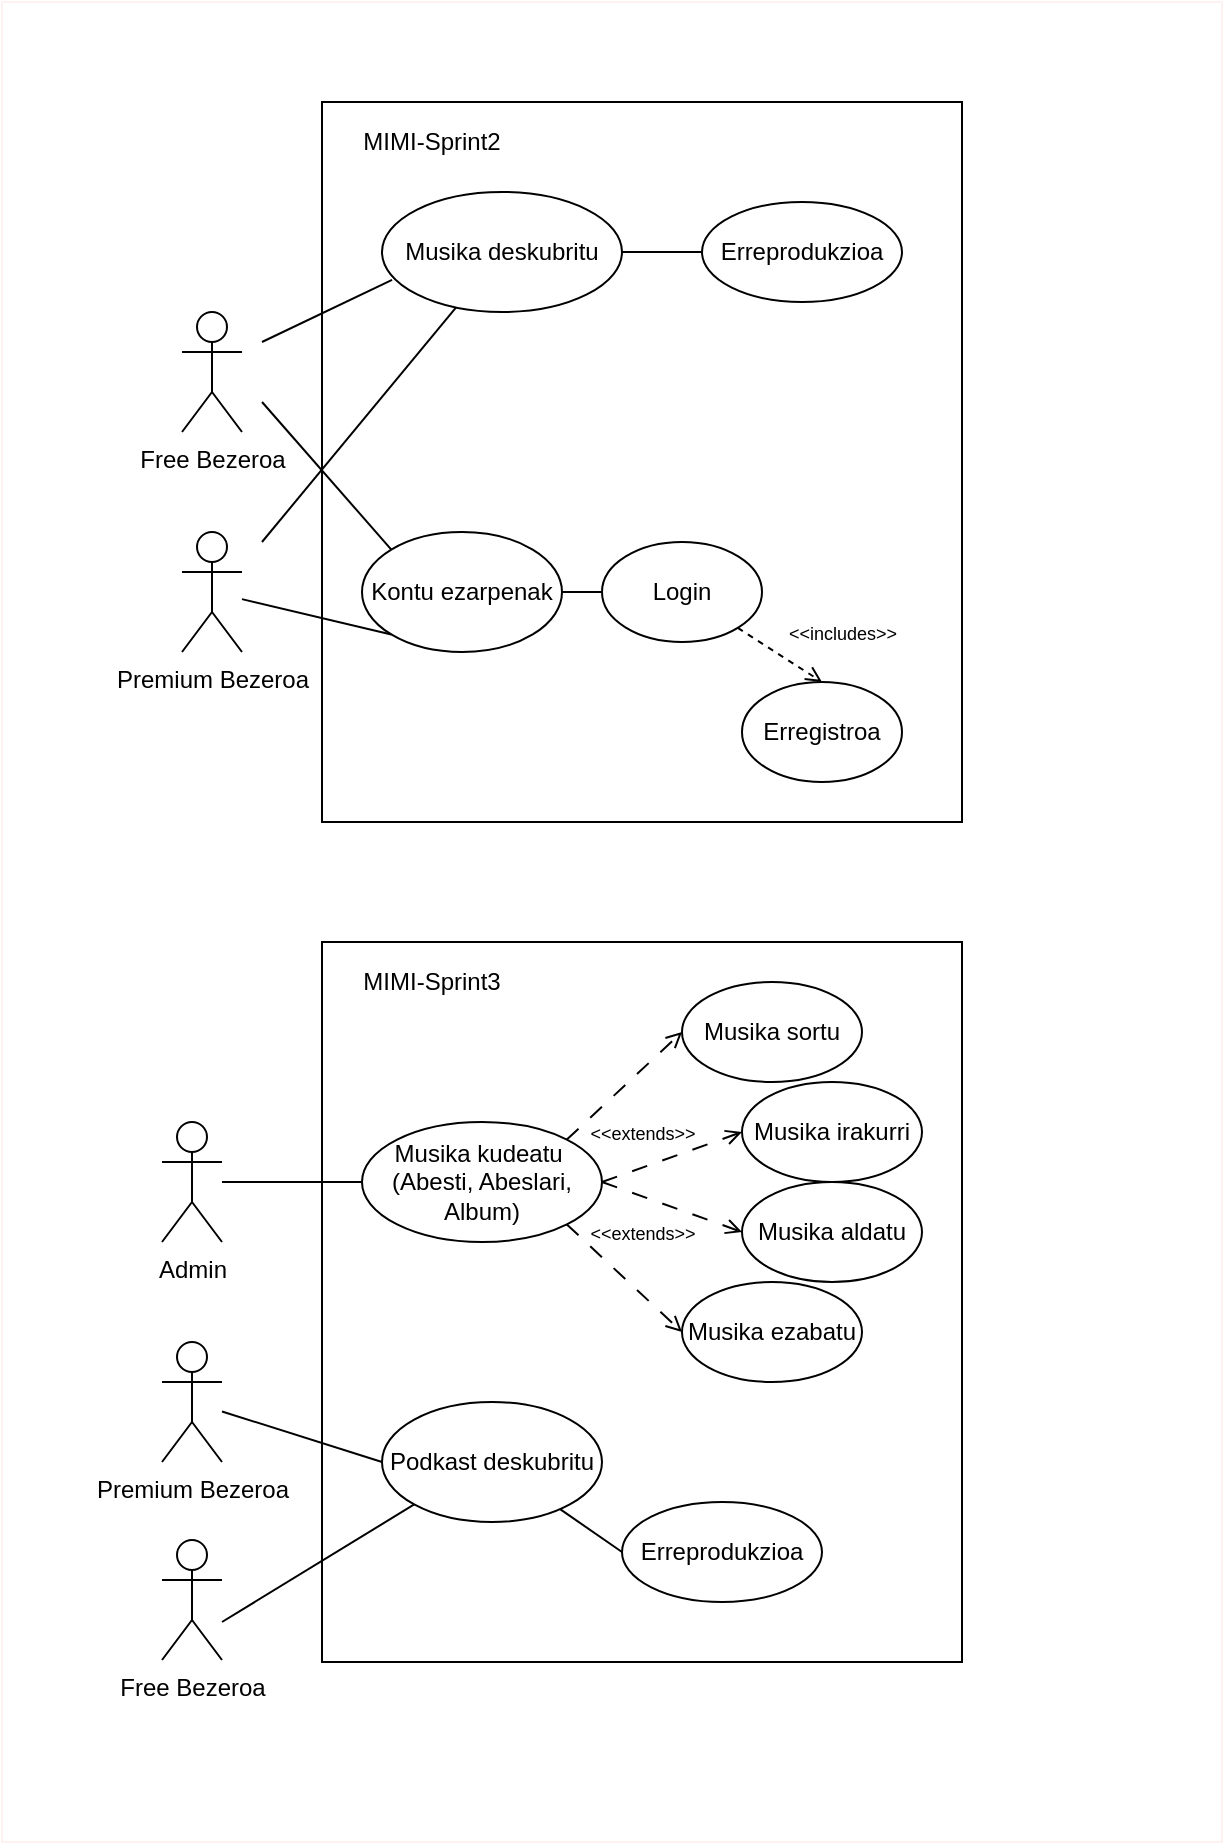 <mxfile version="24.4.2" type="google">
  <diagram name="Página-1" id="5DUf62zco8oKxQPgqo2T">
    <mxGraphModel grid="1" page="1" gridSize="10" guides="1" tooltips="1" connect="1" arrows="1" fold="1" pageScale="1" pageWidth="827" pageHeight="1169" math="0" shadow="0">
      <root>
        <mxCell id="0" />
        <mxCell id="1" parent="0" />
        <mxCell id="s-qC-6oReJpVZR9Ht5EQ-1" value="" style="rounded=0;whiteSpace=wrap;html=1;strokeColor=#FFF2F2;" vertex="1" parent="1">
          <mxGeometry x="80" y="-40" width="610" height="920" as="geometry" />
        </mxCell>
        <mxCell id="mfFKOu7HaPZzxewV0sYN-1" value="Free Bezeroa" style="shape=umlActor;verticalLabelPosition=bottom;verticalAlign=top;html=1;outlineConnect=0;" vertex="1" parent="1">
          <mxGeometry x="170" y="115" width="30" height="60" as="geometry" />
        </mxCell>
        <mxCell id="mfFKOu7HaPZzxewV0sYN-2" value="Premium Bezeroa" style="shape=umlActor;verticalLabelPosition=bottom;verticalAlign=top;html=1;outlineConnect=0;" vertex="1" parent="1">
          <mxGeometry x="170" y="225" width="30" height="60" as="geometry" />
        </mxCell>
        <mxCell id="mfFKOu7HaPZzxewV0sYN-3" value="" style="rounded=0;whiteSpace=wrap;html=1;" vertex="1" parent="1">
          <mxGeometry x="240" y="10" width="320" height="360" as="geometry" />
        </mxCell>
        <mxCell id="mfFKOu7HaPZzxewV0sYN-4" style="edgeStyle=orthogonalEdgeStyle;rounded=0;orthogonalLoop=1;jettySize=auto;html=1;entryX=0;entryY=0.5;entryDx=0;entryDy=0;endArrow=none;endFill=0;" edge="1" parent="1" source="mfFKOu7HaPZzxewV0sYN-5" target="mfFKOu7HaPZzxewV0sYN-9">
          <mxGeometry relative="1" as="geometry">
            <mxPoint x="680" y="200" as="targetPoint" />
          </mxGeometry>
        </mxCell>
        <mxCell id="mfFKOu7HaPZzxewV0sYN-5" value="&lt;div&gt;Kontu ezarpenak&lt;/div&gt;" style="ellipse;whiteSpace=wrap;html=1;" vertex="1" parent="1">
          <mxGeometry x="260" y="225" width="100" height="60" as="geometry" />
        </mxCell>
        <mxCell id="mfFKOu7HaPZzxewV0sYN-6" style="rounded=0;orthogonalLoop=1;jettySize=auto;html=1;entryX=0;entryY=0;entryDx=0;entryDy=0;endArrow=none;endFill=0;" edge="1" parent="1" target="mfFKOu7HaPZzxewV0sYN-5">
          <mxGeometry relative="1" as="geometry">
            <mxPoint x="210" y="160" as="sourcePoint" />
          </mxGeometry>
        </mxCell>
        <mxCell id="mfFKOu7HaPZzxewV0sYN-7" style="rounded=0;orthogonalLoop=1;jettySize=auto;html=1;entryX=0;entryY=1;entryDx=0;entryDy=0;endArrow=none;endFill=0;" edge="1" parent="1" source="mfFKOu7HaPZzxewV0sYN-2" target="mfFKOu7HaPZzxewV0sYN-5">
          <mxGeometry relative="1" as="geometry" />
        </mxCell>
        <mxCell id="mfFKOu7HaPZzxewV0sYN-8" style="rounded=0;orthogonalLoop=1;jettySize=auto;html=1;endArrow=open;endFill=0;dashed=1;entryX=0.5;entryY=0;entryDx=0;entryDy=0;" edge="1" parent="1" source="mfFKOu7HaPZzxewV0sYN-9" target="mfFKOu7HaPZzxewV0sYN-10">
          <mxGeometry relative="1" as="geometry">
            <mxPoint x="680" y="280" as="targetPoint" />
          </mxGeometry>
        </mxCell>
        <mxCell id="mfFKOu7HaPZzxewV0sYN-9" value="Login" style="ellipse;whiteSpace=wrap;html=1;" vertex="1" parent="1">
          <mxGeometry x="380" y="230" width="80" height="50" as="geometry" />
        </mxCell>
        <mxCell id="mfFKOu7HaPZzxewV0sYN-10" value="Erregistroa" style="ellipse;whiteSpace=wrap;html=1;" vertex="1" parent="1">
          <mxGeometry x="450" y="300" width="80" height="50" as="geometry" />
        </mxCell>
        <mxCell id="mfFKOu7HaPZzxewV0sYN-11" value="&lt;font style=&quot;font-size: 9px;&quot;&gt;&amp;lt;&amp;lt;includes&amp;gt;&amp;gt;&lt;/font&gt;" style="text;html=1;align=center;verticalAlign=middle;resizable=0;points=[];autosize=1;strokeColor=none;fillColor=none;" vertex="1" parent="1">
          <mxGeometry x="460" y="260" width="80" height="30" as="geometry" />
        </mxCell>
        <mxCell id="cMSkaFxDw1XHt94s9FTv-2" style="edgeStyle=orthogonalEdgeStyle;rounded=0;orthogonalLoop=1;jettySize=auto;html=1;entryX=0;entryY=0.5;entryDx=0;entryDy=0;endArrow=none;endFill=0;" edge="1" parent="1" source="mfFKOu7HaPZzxewV0sYN-12" target="cMSkaFxDw1XHt94s9FTv-1">
          <mxGeometry relative="1" as="geometry" />
        </mxCell>
        <mxCell id="mfFKOu7HaPZzxewV0sYN-12" value="&lt;div&gt;Musika deskubritu&lt;/div&gt;" style="ellipse;whiteSpace=wrap;html=1;" vertex="1" parent="1">
          <mxGeometry x="270" y="55" width="120" height="60" as="geometry" />
        </mxCell>
        <mxCell id="mfFKOu7HaPZzxewV0sYN-13" style="rounded=0;orthogonalLoop=1;jettySize=auto;html=1;entryX=0.042;entryY=0.733;entryDx=0;entryDy=0;endArrow=none;endFill=0;entryPerimeter=0;" edge="1" parent="1" target="mfFKOu7HaPZzxewV0sYN-12">
          <mxGeometry relative="1" as="geometry">
            <mxPoint x="210" y="130" as="sourcePoint" />
            <mxPoint x="305" y="244" as="targetPoint" />
          </mxGeometry>
        </mxCell>
        <mxCell id="mfFKOu7HaPZzxewV0sYN-14" style="rounded=0;orthogonalLoop=1;jettySize=auto;html=1;endArrow=none;endFill=0;" edge="1" parent="1" target="mfFKOu7HaPZzxewV0sYN-12">
          <mxGeometry relative="1" as="geometry">
            <mxPoint x="210" y="230" as="sourcePoint" />
            <mxPoint x="305" y="286" as="targetPoint" />
          </mxGeometry>
        </mxCell>
        <mxCell id="mfFKOu7HaPZzxewV0sYN-15" value="MIMI-Sprint2" style="text;html=1;align=center;verticalAlign=middle;whiteSpace=wrap;rounded=0;" vertex="1" parent="1">
          <mxGeometry x="250" y="20" width="90" height="20" as="geometry" />
        </mxCell>
        <mxCell id="mfFKOu7HaPZzxewV0sYN-16" value="Free Bezeroa" style="shape=umlActor;verticalLabelPosition=bottom;verticalAlign=top;html=1;outlineConnect=0;" vertex="1" parent="1">
          <mxGeometry x="160" y="729" width="30" height="60" as="geometry" />
        </mxCell>
        <mxCell id="mfFKOu7HaPZzxewV0sYN-17" value="Premium Bezeroa" style="shape=umlActor;verticalLabelPosition=bottom;verticalAlign=top;html=1;outlineConnect=0;" vertex="1" parent="1">
          <mxGeometry x="160" y="630" width="30" height="60" as="geometry" />
        </mxCell>
        <mxCell id="mfFKOu7HaPZzxewV0sYN-18" value="" style="rounded=0;whiteSpace=wrap;html=1;" vertex="1" parent="1">
          <mxGeometry x="240" y="430" width="320" height="360" as="geometry" />
        </mxCell>
        <mxCell id="mfFKOu7HaPZzxewV0sYN-19" style="rounded=0;orthogonalLoop=1;jettySize=auto;html=1;entryX=0;entryY=0.5;entryDx=0;entryDy=0;endArrow=none;endFill=0;" edge="1" parent="1" source="mfFKOu7HaPZzxewV0sYN-20" target="mfFKOu7HaPZzxewV0sYN-24">
          <mxGeometry relative="1" as="geometry">
            <mxPoint x="680" y="620" as="targetPoint" />
          </mxGeometry>
        </mxCell>
        <mxCell id="mfFKOu7HaPZzxewV0sYN-20" value="&lt;div&gt;Podkast deskubritu&lt;/div&gt;" style="ellipse;whiteSpace=wrap;html=1;" vertex="1" parent="1">
          <mxGeometry x="270" y="660" width="110" height="60" as="geometry" />
        </mxCell>
        <mxCell id="mfFKOu7HaPZzxewV0sYN-21" style="rounded=0;orthogonalLoop=1;jettySize=auto;html=1;entryX=0;entryY=1;entryDx=0;entryDy=0;endArrow=none;endFill=0;" edge="1" parent="1" target="mfFKOu7HaPZzxewV0sYN-20">
          <mxGeometry relative="1" as="geometry">
            <mxPoint x="190" y="770" as="sourcePoint" />
          </mxGeometry>
        </mxCell>
        <mxCell id="mfFKOu7HaPZzxewV0sYN-22" style="rounded=0;orthogonalLoop=1;jettySize=auto;html=1;entryX=0;entryY=0.5;entryDx=0;entryDy=0;endArrow=none;endFill=0;" edge="1" parent="1" source="mfFKOu7HaPZzxewV0sYN-17" target="mfFKOu7HaPZzxewV0sYN-20">
          <mxGeometry relative="1" as="geometry" />
        </mxCell>
        <mxCell id="mfFKOu7HaPZzxewV0sYN-24" value="Erreprodukzioa" style="ellipse;whiteSpace=wrap;html=1;" vertex="1" parent="1">
          <mxGeometry x="390" y="710" width="100" height="50" as="geometry" />
        </mxCell>
        <mxCell id="mfFKOu7HaPZzxewV0sYN-34" style="rounded=0;orthogonalLoop=1;jettySize=auto;html=1;dashed=1;dashPattern=8 8;endArrow=open;endFill=0;exitX=1;exitY=0;exitDx=0;exitDy=0;entryX=0;entryY=0.5;entryDx=0;entryDy=0;" edge="1" parent="1" source="mfFKOu7HaPZzxewV0sYN-27" target="mfFKOu7HaPZzxewV0sYN-38">
          <mxGeometry relative="1" as="geometry">
            <mxPoint x="710" y="310" as="targetPoint" />
          </mxGeometry>
        </mxCell>
        <mxCell id="mfFKOu7HaPZzxewV0sYN-27" value="&lt;div&gt;Musika kudeatu&amp;nbsp;&lt;/div&gt;(Abesti, Abeslari, Album)" style="ellipse;whiteSpace=wrap;html=1;" vertex="1" parent="1">
          <mxGeometry x="260" y="520" width="120" height="60" as="geometry" />
        </mxCell>
        <mxCell id="mfFKOu7HaPZzxewV0sYN-28" style="rounded=0;orthogonalLoop=1;jettySize=auto;html=1;entryX=0;entryY=0.5;entryDx=0;entryDy=0;endArrow=none;endFill=0;" edge="1" parent="1" source="mfFKOu7HaPZzxewV0sYN-43" target="mfFKOu7HaPZzxewV0sYN-27">
          <mxGeometry relative="1" as="geometry">
            <mxPoint x="210" y="550" as="sourcePoint" />
            <mxPoint x="305" y="664" as="targetPoint" />
          </mxGeometry>
        </mxCell>
        <mxCell id="mfFKOu7HaPZzxewV0sYN-30" value="MIMI-Sprint3" style="text;html=1;align=center;verticalAlign=middle;whiteSpace=wrap;rounded=0;" vertex="1" parent="1">
          <mxGeometry x="250" y="440" width="90" height="20" as="geometry" />
        </mxCell>
        <mxCell id="mfFKOu7HaPZzxewV0sYN-31" value="&lt;font style=&quot;font-size: 9px;&quot;&gt;&amp;lt;&amp;lt;extends&amp;gt;&amp;gt;&lt;/font&gt;" style="text;html=1;align=center;verticalAlign=middle;resizable=0;points=[];autosize=1;strokeColor=none;fillColor=none;" vertex="1" parent="1">
          <mxGeometry x="360" y="510" width="80" height="30" as="geometry" />
        </mxCell>
        <mxCell id="mfFKOu7HaPZzxewV0sYN-33" value="&lt;font style=&quot;font-size: 9px;&quot;&gt;&amp;lt;&amp;lt;extends&amp;gt;&amp;gt;&lt;/font&gt;" style="text;html=1;align=center;verticalAlign=middle;resizable=0;points=[];autosize=1;strokeColor=none;fillColor=none;" vertex="1" parent="1">
          <mxGeometry x="360" y="560" width="80" height="30" as="geometry" />
        </mxCell>
        <mxCell id="mfFKOu7HaPZzxewV0sYN-35" style="rounded=0;orthogonalLoop=1;jettySize=auto;html=1;dashed=1;dashPattern=8 8;endArrow=open;endFill=0;exitX=1;exitY=0.5;exitDx=0;exitDy=0;entryX=0;entryY=0.5;entryDx=0;entryDy=0;" edge="1" parent="1" source="mfFKOu7HaPZzxewV0sYN-27" target="mfFKOu7HaPZzxewV0sYN-39">
          <mxGeometry relative="1" as="geometry">
            <mxPoint x="730" y="320" as="targetPoint" />
            <mxPoint x="385" y="517" as="sourcePoint" />
          </mxGeometry>
        </mxCell>
        <mxCell id="mfFKOu7HaPZzxewV0sYN-36" style="rounded=0;orthogonalLoop=1;jettySize=auto;html=1;dashed=1;dashPattern=8 8;endArrow=open;endFill=0;exitX=1;exitY=0.5;exitDx=0;exitDy=0;entryX=0;entryY=0.5;entryDx=0;entryDy=0;" edge="1" parent="1" source="mfFKOu7HaPZzxewV0sYN-27" target="mfFKOu7HaPZzxewV0sYN-40">
          <mxGeometry relative="1" as="geometry">
            <mxPoint x="690" y="610" as="targetPoint" />
            <mxPoint x="385" y="527" as="sourcePoint" />
          </mxGeometry>
        </mxCell>
        <mxCell id="mfFKOu7HaPZzxewV0sYN-37" style="rounded=0;orthogonalLoop=1;jettySize=auto;html=1;dashed=1;dashPattern=8 8;endArrow=open;endFill=0;exitX=1;exitY=1;exitDx=0;exitDy=0;entryX=0;entryY=0.5;entryDx=0;entryDy=0;" edge="1" parent="1" source="mfFKOu7HaPZzxewV0sYN-27" target="mfFKOu7HaPZzxewV0sYN-42">
          <mxGeometry relative="1" as="geometry">
            <mxPoint x="630" y="750" as="targetPoint" />
            <mxPoint x="395" y="537" as="sourcePoint" />
          </mxGeometry>
        </mxCell>
        <mxCell id="mfFKOu7HaPZzxewV0sYN-38" value="Musika sortu" style="ellipse;whiteSpace=wrap;html=1;" vertex="1" parent="1">
          <mxGeometry x="420" y="450" width="90" height="50" as="geometry" />
        </mxCell>
        <mxCell id="mfFKOu7HaPZzxewV0sYN-39" value="Musika irakurri" style="ellipse;whiteSpace=wrap;html=1;" vertex="1" parent="1">
          <mxGeometry x="450" y="500" width="90" height="50" as="geometry" />
        </mxCell>
        <mxCell id="mfFKOu7HaPZzxewV0sYN-40" value="Musika aldatu" style="ellipse;whiteSpace=wrap;html=1;" vertex="1" parent="1">
          <mxGeometry x="450" y="550" width="90" height="50" as="geometry" />
        </mxCell>
        <mxCell id="mfFKOu7HaPZzxewV0sYN-42" value="Musika ezabatu" style="ellipse;whiteSpace=wrap;html=1;" vertex="1" parent="1">
          <mxGeometry x="420" y="600" width="90" height="50" as="geometry" />
        </mxCell>
        <mxCell id="mfFKOu7HaPZzxewV0sYN-43" value="Admin&lt;div&gt;&lt;br&gt;&lt;/div&gt;" style="shape=umlActor;verticalLabelPosition=bottom;verticalAlign=top;html=1;outlineConnect=0;" vertex="1" parent="1">
          <mxGeometry x="160" y="520" width="30" height="60" as="geometry" />
        </mxCell>
        <mxCell id="cMSkaFxDw1XHt94s9FTv-1" value="Erreprodukzioa" style="ellipse;whiteSpace=wrap;html=1;" vertex="1" parent="1">
          <mxGeometry x="430" y="60" width="100" height="50" as="geometry" />
        </mxCell>
      </root>
    </mxGraphModel>
  </diagram>
</mxfile>

